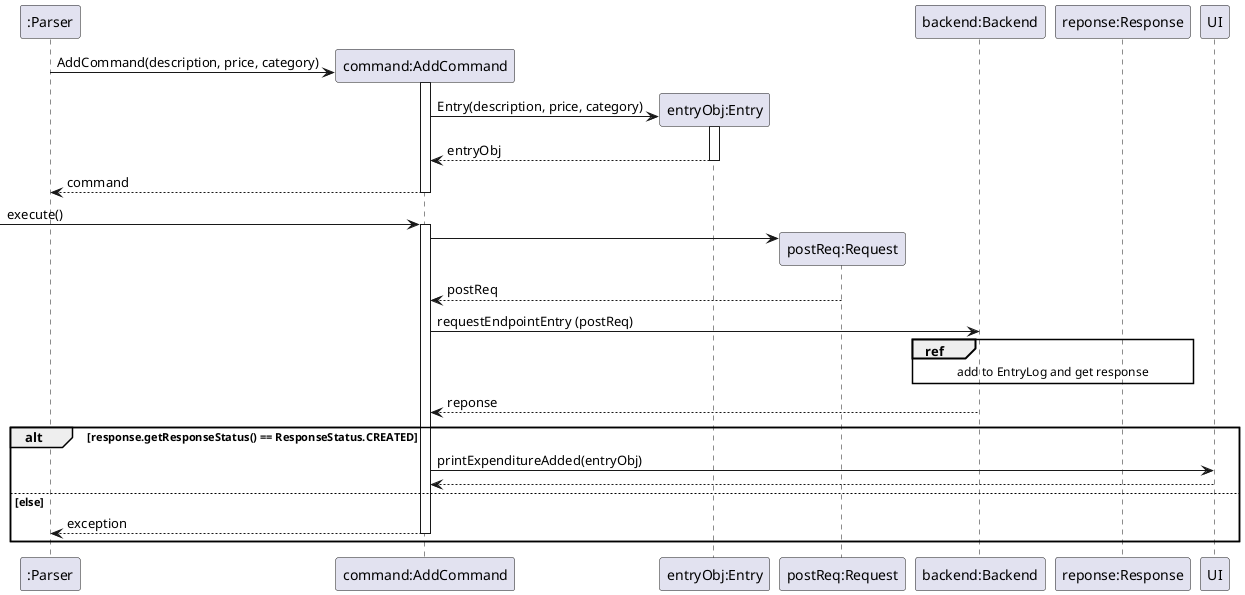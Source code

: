 @startuml
'https://plantuml.com/sequence-diagram

participant ":Parser" as Parser
participant "command:AddCommand" as AddCommand
participant "entryObj:Entry" as Entry
participant "postReq:Request" as Request
participant "backend:Backend" as Backend

participant "reponse:Response" as Response
participant "UI" as UI

Parser -> AddCommand ** : AddCommand(description, price, category)
activate AddCommand
AddCommand -> Entry ** :Entry(description, price, category)
activate Entry
return entryObj
return command

-> AddCommand :execute()
activate AddCommand
AddCommand -> Request **
Request --> AddCommand : postReq
AddCommand -> Backend : requestEndpointEntry (postReq)
ref over Backend, Response
add to EntryLog and get response
end ref
Backend --> AddCommand : reponse
alt response.getResponseStatus() == ResponseStatus.CREATED
    AddCommand -> UI : printExpenditureAdded(entryObj)
    UI --> AddCommand
else else
    AddCommand --> Parser : exception
        deactivate AddCommand
end




@enduml